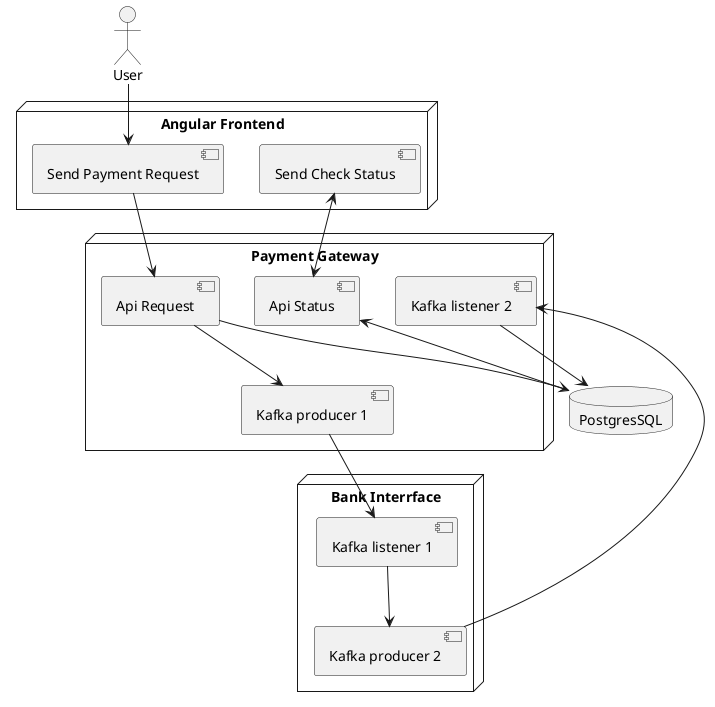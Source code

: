 @startuml
'https://plantuml.com/use-case-diagram

Actor "User" as user

node "Angular Frontend" {
    component "Send Payment Request" as request
    component "Send Check Status" as status
}

node "Payment Gateway" {
    component "Api Request" as apiRequest
    component "Api Status" as apiStatus
    component "Kafka producer 1" as producer1
    component "Kafka listener 2" as listener2
}


node "Bank Interrface" {
    component "Kafka listener 1" as listener1
    component "Kafka producer 2" as producer2

}

database "PostgresSQL" as database

user --> request
request --> apiRequest
status <--> apiStatus
apiRequest --> producer1
apiRequest --> database
apiStatus <-- database
producer1 --> listener1
listener1 --> producer2
producer2 --> listener2
listener2 --> database
@enduml
